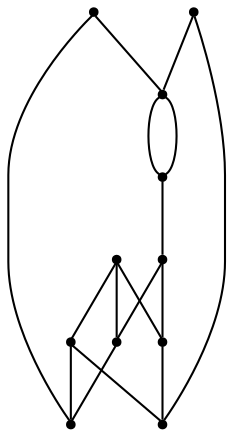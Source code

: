 graph {
  node [shape=point,comment="{\"directed\":false,\"doi\":\"10.1007/978-3-642-00219-9_39\",\"figure\":\"11 (2)\"}"]

  v0 [pos="1194.1985283075376,2502.0311238060303"]
  v1 [pos="1164.1489836936773,2365.70239802589"]
  v2 [pos="1028.9109854764715,2583.8274942949774"]
  v3 [pos="1013.8810276829918,2365.70239802589"]
  v4 [pos="998.8553009920341,2679.257844026423"]
  v5 [pos="983.8316103203351,2747.4202352728717"]
  v6 [pos="848.5935484775276,2365.70239802589"]
  v7 [pos="908.7007817822833,2611.0936719405745"]
  v8 [pos="848.5914488326671,2447.498768514837"]
  v9 [pos="856.1053779069766,2529.2951390037842"]
  v10 [pos="788.4905144624931,2611.0936719405745"]

  v3 -- v1 [id="-4",pos="1013.8810276829918,2365.70239802589 1141.607323721952,2331.623237647694 1141.607323721952,2331.623237647694 1141.607323721952,2331.623237647694 1164.1489836936773,2365.70239802589 1164.1489836936773,2365.70239802589 1164.1489836936773,2365.70239802589"]
  v10 -- v8 [id="-9",pos="788.4905144624931,2611.0936719405745 796.0002442470816,2495.216233031217 796.0002442470816,2495.216233031217 796.0002442470816,2495.216233031217 848.5914488326671,2447.498768514837 848.5914488326671,2447.498768514837 848.5914488326671,2447.498768514837"]
  v9 -- v10 [id="-15",pos="856.1053779069766,2529.2951390037842 788.4905144624931,2611.0936719405745 788.4905144624931,2611.0936719405745 788.4905144624931,2611.0936719405745"]
  v6 -- v8 [id="-19",pos="848.5935484775276,2365.70239802589 848.5914488326671,2447.498768514837 848.5914488326671,2447.498768514837 848.5914488326671,2447.498768514837"]
  v9 -- v7 [id="-20",pos="856.1053779069766,2529.2951390037842 908.7007817822833,2611.0936719405745 908.7007817822833,2611.0936719405745 908.7007817822833,2611.0936719405745"]
  v7 -- v8 [id="-30",pos="908.7007817822833,2611.0936719405745 901.1867890823719,2495.216233031217 901.1867890823719,2495.216233031217 901.1867890823719,2495.216233031217 848.5914488326671,2447.498768514837 848.5914488326671,2447.498768514837 848.5914488326671,2447.498768514837"]
  v7 -- v4 [id="-31",pos="908.7007817822833,2611.0936719405745 998.8553009920341,2679.257844026423 998.8553009920341,2679.257844026423 998.8553009920341,2679.257844026423"]
  v5 -- v4 [id="-43",pos="983.8316103203351,2747.4202352728717 998.8553009920341,2679.257844026423 998.8553009920341,2679.257844026423 998.8553009920341,2679.257844026423"]
  v2 -- v4 [id="-53",pos="1028.9109854764715,2583.8274942949774 998.8553009920341,2679.257844026423 998.8553009920341,2679.257844026423 998.8553009920341,2679.257844026423"]
  v2 -- v3 [id="-54",pos="1028.9109854764715,2583.8274942949774 1013.8810276829918,2365.70239802589 1013.8810276829918,2365.70239802589 1013.8810276829918,2365.70239802589"]
  v1 -- v0 [id="-58",pos="1164.1489836936773,2365.70239802589 1194.1985283075376,2502.0311238060303 1194.1985283075376,2502.0311238060303 1194.1985283075376,2502.0311238060303"]
  v0 -- v10 [id="-2",pos="1194.1985283075376,2502.0311238060303 1231.7659467830213,2345.25327360295 1231.7659467830213,2345.25327360295 1231.7659467830213,2345.25327360295 1201.7144297755042,2317.989131202382 1201.7144297755042,2317.989131202382 1201.7144297755042,2317.989131202382 735.8972102320471,2317.989131202382 735.8972102320471,2317.989131202382 735.8972102320471,2317.989131202382 690.8178987015125,2358.8873800482625 690.8178987015125,2358.8873800482625 690.8178987015125,2358.8873800482625 690.8178987015125,2549.744263426725 690.8178987015125,2549.744263426725 690.8178987015125,2549.744263426725 788.4905144624931,2611.0936719405745 788.4905144624931,2611.0936719405745 788.4905144624931,2611.0936719405745"]
  v9 -- v5 [id="-18",pos="856.1053779069766,2529.2951390037842 856.1074775518373,2726.9711108499314 856.1074775518373,2726.9711108499314 856.1074775518373,2726.9711108499314 886.1589945593545,2754.2393237405563 886.1589945593545,2754.2393237405563 886.1589945593545,2754.2393237405563 983.8316103203351,2747.4202352728717 983.8316103203351,2747.4202352728717 983.8316103203351,2747.4202352728717"]
  v0 -- v5 [id="-39",pos="1194.1985283075376,2502.0311238060303 1186.6865716268849,2699.706968449363 1186.6865716268849,2699.706968449363 1186.6865716268849,2699.706968449363 1126.579465573333,2754.2393237405563 1126.579465573333,2754.2393237405563 1126.579465573333,2754.2393237405563 983.8316103203351,2747.4202352728717 983.8316103203351,2747.4202352728717 983.8316103203351,2747.4202352728717"]
  v1 -- v3 [id="-71",pos="1164.1489836936773,2365.70239802589 1013.8810276829918,2365.70239802589 1013.8810276829918,2365.70239802589 1013.8810276829918,2365.70239802589"]
  v6 -- v3 [id="-72",pos="848.5935484775276,2365.70239802589 1013.8810276829918,2365.70239802589 1013.8810276829918,2365.70239802589 1013.8810276829918,2365.70239802589"]
}
